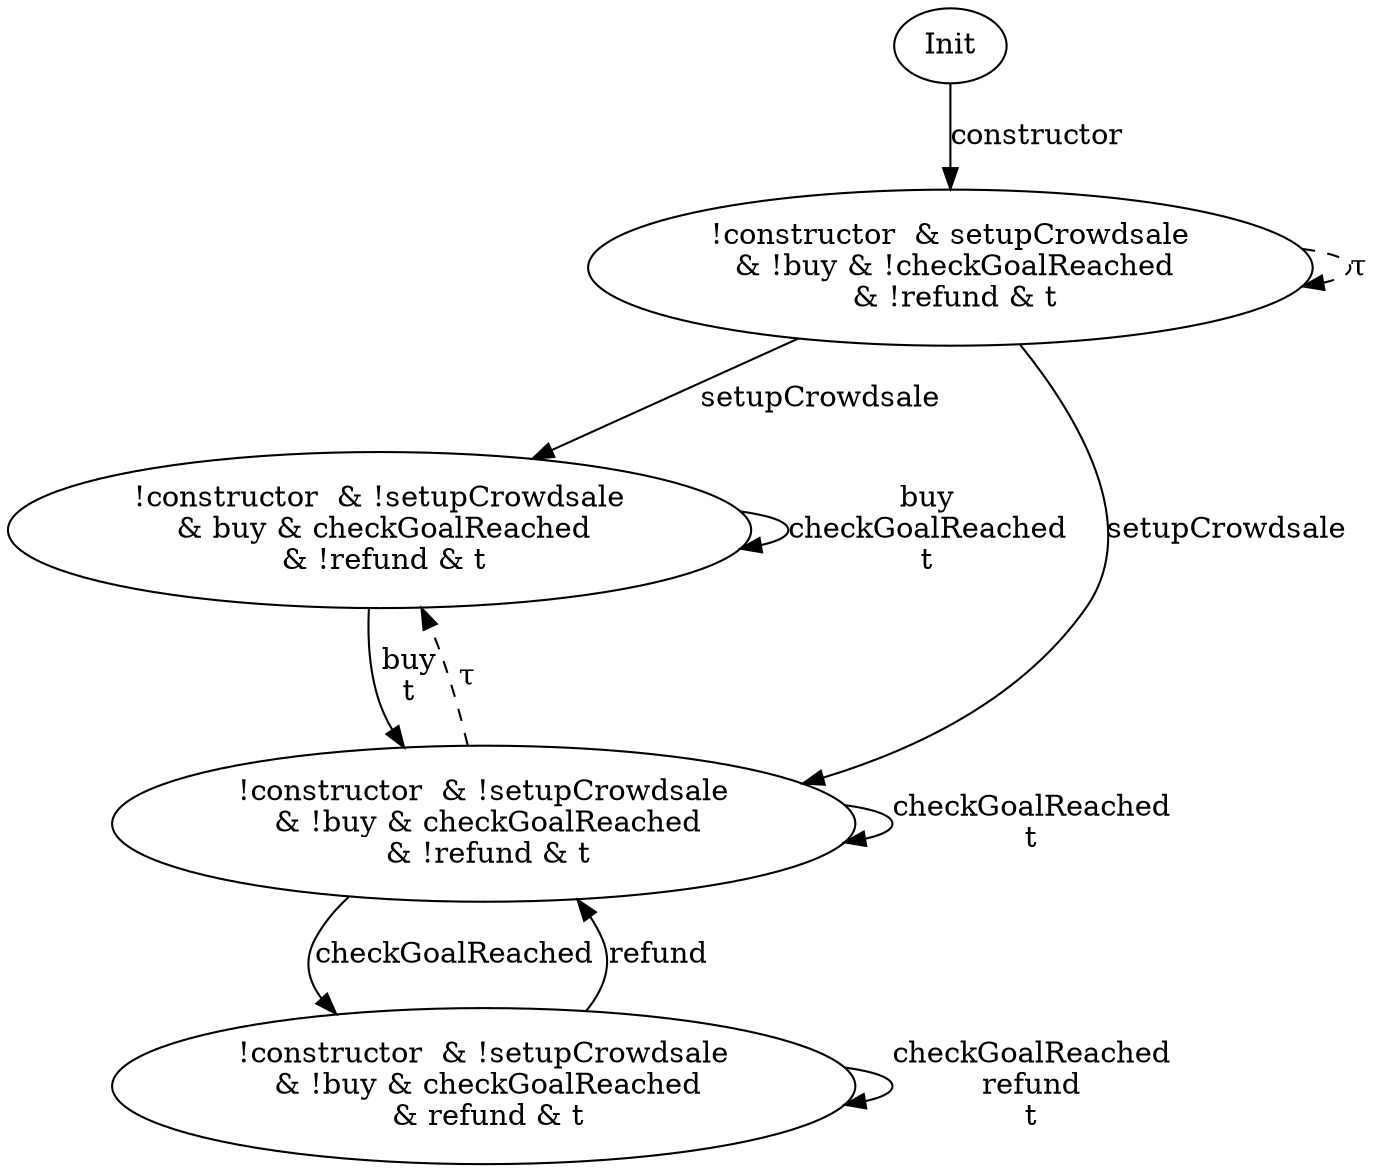 digraph {
S00 [label="Init"]
S23 [label="!constructor  & !setupCrowdsale\n & !buy & checkGoalReached\n & refund & t\n"]
S25 [label="!constructor  & !setupCrowdsale\n & buy & checkGoalReached\n & !refund & t\n"]
S44 [label="!constructor  & !setupCrowdsale\n & !buy & checkGoalReached\n & !refund & t\n"]
S49 [label="!constructor  & setupCrowdsale\n & !buy & !checkGoalReached\n & !refund & t\n"]

S23->S23 [label="checkGoalReached\nrefund\nt", style="", color="black"]
S25->S44 [label="buy\nt", style="", color="black"]
S49->S49 [label="τ", style="dashed", color="black"]
S25->S25 [label="buy\ncheckGoalReached\nt", style="", color="black"]
S00->S49 [label="constructor", style="", color="black"]
S44->S25 [label="τ", style="dashed", color="black"]
S23->S44 [label="refund", style="", color="black"]
S44->S23 [label="checkGoalReached", style="", color="black"]
S49->S25 [label="setupCrowdsale", style="", color="black"]
S49->S44 [label="setupCrowdsale", style="", color="black"]
S44->S44 [label="checkGoalReached\nt", style="", color="black"]
}